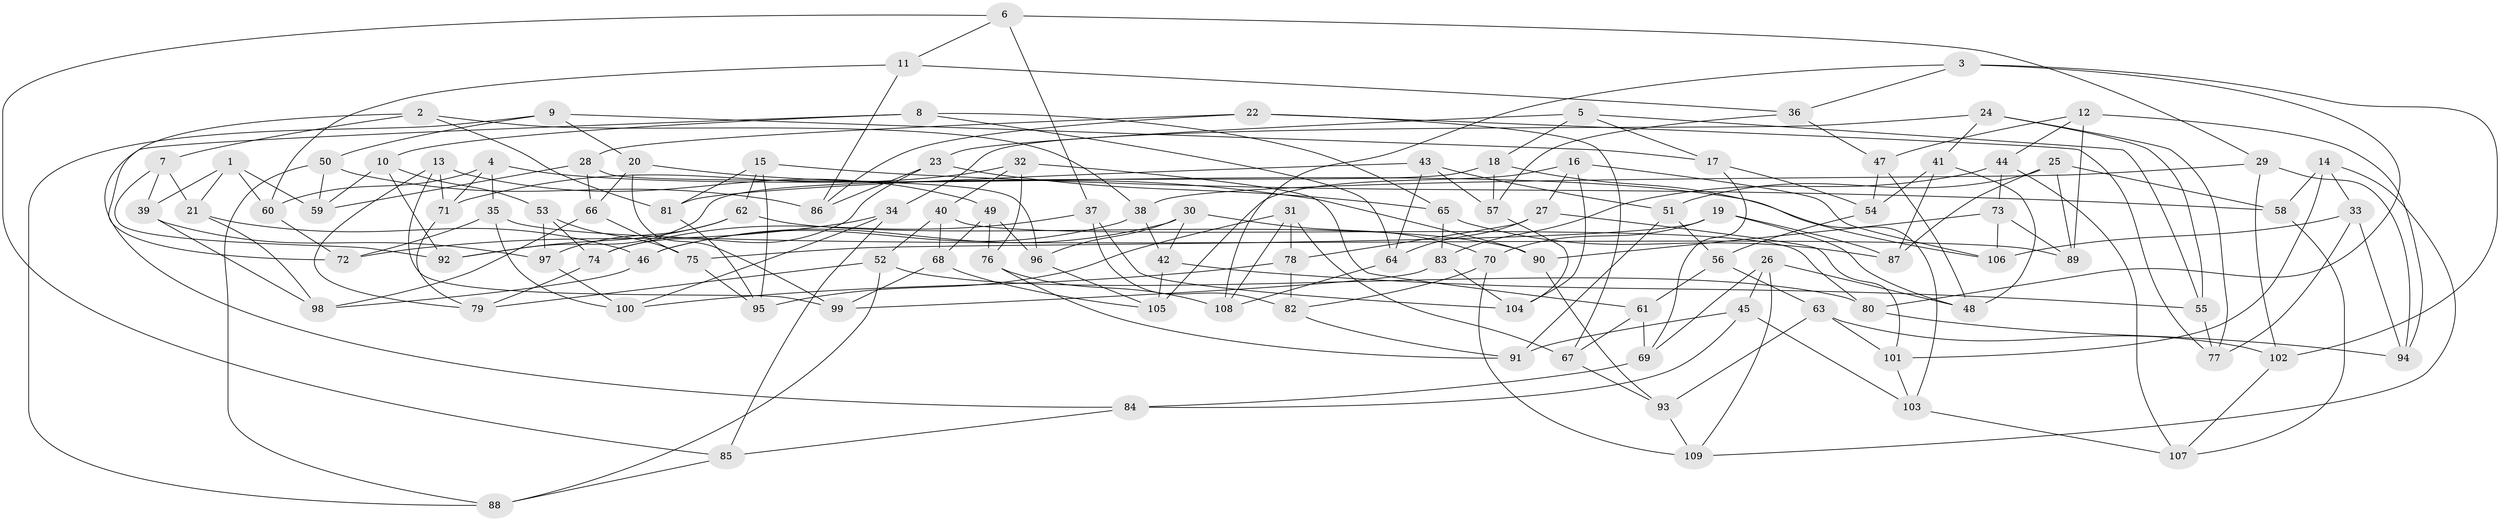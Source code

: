 // Generated by graph-tools (version 1.1) at 2025/38/03/09/25 02:38:14]
// undirected, 109 vertices, 218 edges
graph export_dot {
graph [start="1"]
  node [color=gray90,style=filled];
  1;
  2;
  3;
  4;
  5;
  6;
  7;
  8;
  9;
  10;
  11;
  12;
  13;
  14;
  15;
  16;
  17;
  18;
  19;
  20;
  21;
  22;
  23;
  24;
  25;
  26;
  27;
  28;
  29;
  30;
  31;
  32;
  33;
  34;
  35;
  36;
  37;
  38;
  39;
  40;
  41;
  42;
  43;
  44;
  45;
  46;
  47;
  48;
  49;
  50;
  51;
  52;
  53;
  54;
  55;
  56;
  57;
  58;
  59;
  60;
  61;
  62;
  63;
  64;
  65;
  66;
  67;
  68;
  69;
  70;
  71;
  72;
  73;
  74;
  75;
  76;
  77;
  78;
  79;
  80;
  81;
  82;
  83;
  84;
  85;
  86;
  87;
  88;
  89;
  90;
  91;
  92;
  93;
  94;
  95;
  96;
  97;
  98;
  99;
  100;
  101;
  102;
  103;
  104;
  105;
  106;
  107;
  108;
  109;
  1 -- 59;
  1 -- 39;
  1 -- 21;
  1 -- 60;
  2 -- 72;
  2 -- 81;
  2 -- 7;
  2 -- 38;
  3 -- 80;
  3 -- 36;
  3 -- 102;
  3 -- 108;
  4 -- 60;
  4 -- 71;
  4 -- 35;
  4 -- 106;
  5 -- 23;
  5 -- 55;
  5 -- 18;
  5 -- 17;
  6 -- 85;
  6 -- 11;
  6 -- 37;
  6 -- 29;
  7 -- 21;
  7 -- 92;
  7 -- 39;
  8 -- 64;
  8 -- 10;
  8 -- 65;
  8 -- 84;
  9 -- 88;
  9 -- 17;
  9 -- 20;
  9 -- 50;
  10 -- 92;
  10 -- 59;
  10 -- 53;
  11 -- 36;
  11 -- 86;
  11 -- 60;
  12 -- 44;
  12 -- 47;
  12 -- 89;
  12 -- 94;
  13 -- 49;
  13 -- 99;
  13 -- 79;
  13 -- 71;
  14 -- 58;
  14 -- 101;
  14 -- 33;
  14 -- 109;
  15 -- 81;
  15 -- 58;
  15 -- 95;
  15 -- 62;
  16 -- 106;
  16 -- 105;
  16 -- 27;
  16 -- 104;
  17 -- 54;
  17 -- 69;
  18 -- 57;
  18 -- 103;
  18 -- 92;
  19 -- 70;
  19 -- 75;
  19 -- 48;
  19 -- 87;
  20 -- 66;
  20 -- 99;
  20 -- 90;
  21 -- 46;
  21 -- 98;
  22 -- 67;
  22 -- 28;
  22 -- 86;
  22 -- 77;
  23 -- 86;
  23 -- 65;
  23 -- 74;
  24 -- 41;
  24 -- 34;
  24 -- 77;
  24 -- 55;
  25 -- 87;
  25 -- 58;
  25 -- 51;
  25 -- 89;
  26 -- 48;
  26 -- 69;
  26 -- 45;
  26 -- 109;
  27 -- 78;
  27 -- 101;
  27 -- 64;
  28 -- 96;
  28 -- 66;
  28 -- 59;
  29 -- 102;
  29 -- 94;
  29 -- 38;
  30 -- 96;
  30 -- 46;
  30 -- 42;
  30 -- 70;
  31 -- 78;
  31 -- 95;
  31 -- 67;
  31 -- 108;
  32 -- 40;
  32 -- 76;
  32 -- 71;
  32 -- 61;
  33 -- 94;
  33 -- 77;
  33 -- 106;
  34 -- 85;
  34 -- 72;
  34 -- 100;
  35 -- 100;
  35 -- 89;
  35 -- 72;
  36 -- 47;
  36 -- 57;
  37 -- 104;
  37 -- 82;
  37 -- 74;
  38 -- 42;
  38 -- 46;
  39 -- 97;
  39 -- 98;
  40 -- 52;
  40 -- 80;
  40 -- 68;
  41 -- 54;
  41 -- 87;
  41 -- 48;
  42 -- 55;
  42 -- 105;
  43 -- 51;
  43 -- 64;
  43 -- 57;
  43 -- 81;
  44 -- 107;
  44 -- 83;
  44 -- 73;
  45 -- 103;
  45 -- 91;
  45 -- 84;
  46 -- 98;
  47 -- 54;
  47 -- 48;
  49 -- 76;
  49 -- 68;
  49 -- 96;
  50 -- 86;
  50 -- 88;
  50 -- 59;
  51 -- 56;
  51 -- 91;
  52 -- 80;
  52 -- 79;
  52 -- 88;
  53 -- 75;
  53 -- 97;
  53 -- 74;
  54 -- 56;
  55 -- 77;
  56 -- 61;
  56 -- 63;
  57 -- 104;
  58 -- 107;
  60 -- 72;
  61 -- 67;
  61 -- 69;
  62 -- 97;
  62 -- 90;
  62 -- 92;
  63 -- 101;
  63 -- 102;
  63 -- 93;
  64 -- 108;
  65 -- 87;
  65 -- 83;
  66 -- 98;
  66 -- 75;
  67 -- 93;
  68 -- 99;
  68 -- 105;
  69 -- 84;
  70 -- 109;
  70 -- 82;
  71 -- 79;
  73 -- 90;
  73 -- 89;
  73 -- 106;
  74 -- 79;
  75 -- 95;
  76 -- 108;
  76 -- 91;
  78 -- 82;
  78 -- 100;
  80 -- 94;
  81 -- 95;
  82 -- 91;
  83 -- 104;
  83 -- 99;
  84 -- 85;
  85 -- 88;
  90 -- 93;
  93 -- 109;
  96 -- 105;
  97 -- 100;
  101 -- 103;
  102 -- 107;
  103 -- 107;
}
